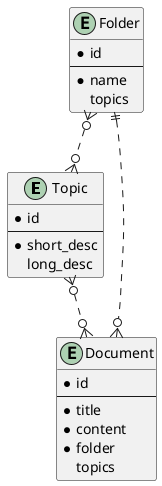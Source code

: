@startuml

entity Topic {
  * id
  --
  * short_desc
  long_desc
}

entity Folder {
  * id
  --
  * name
  topics
}

entity Document {
  * id
  --
  * title
  * content
  * folder
  topics
}

Folder ||..o{ Document
Topic }o..o{ Document
Folder }o..o{ Topic
@enduml